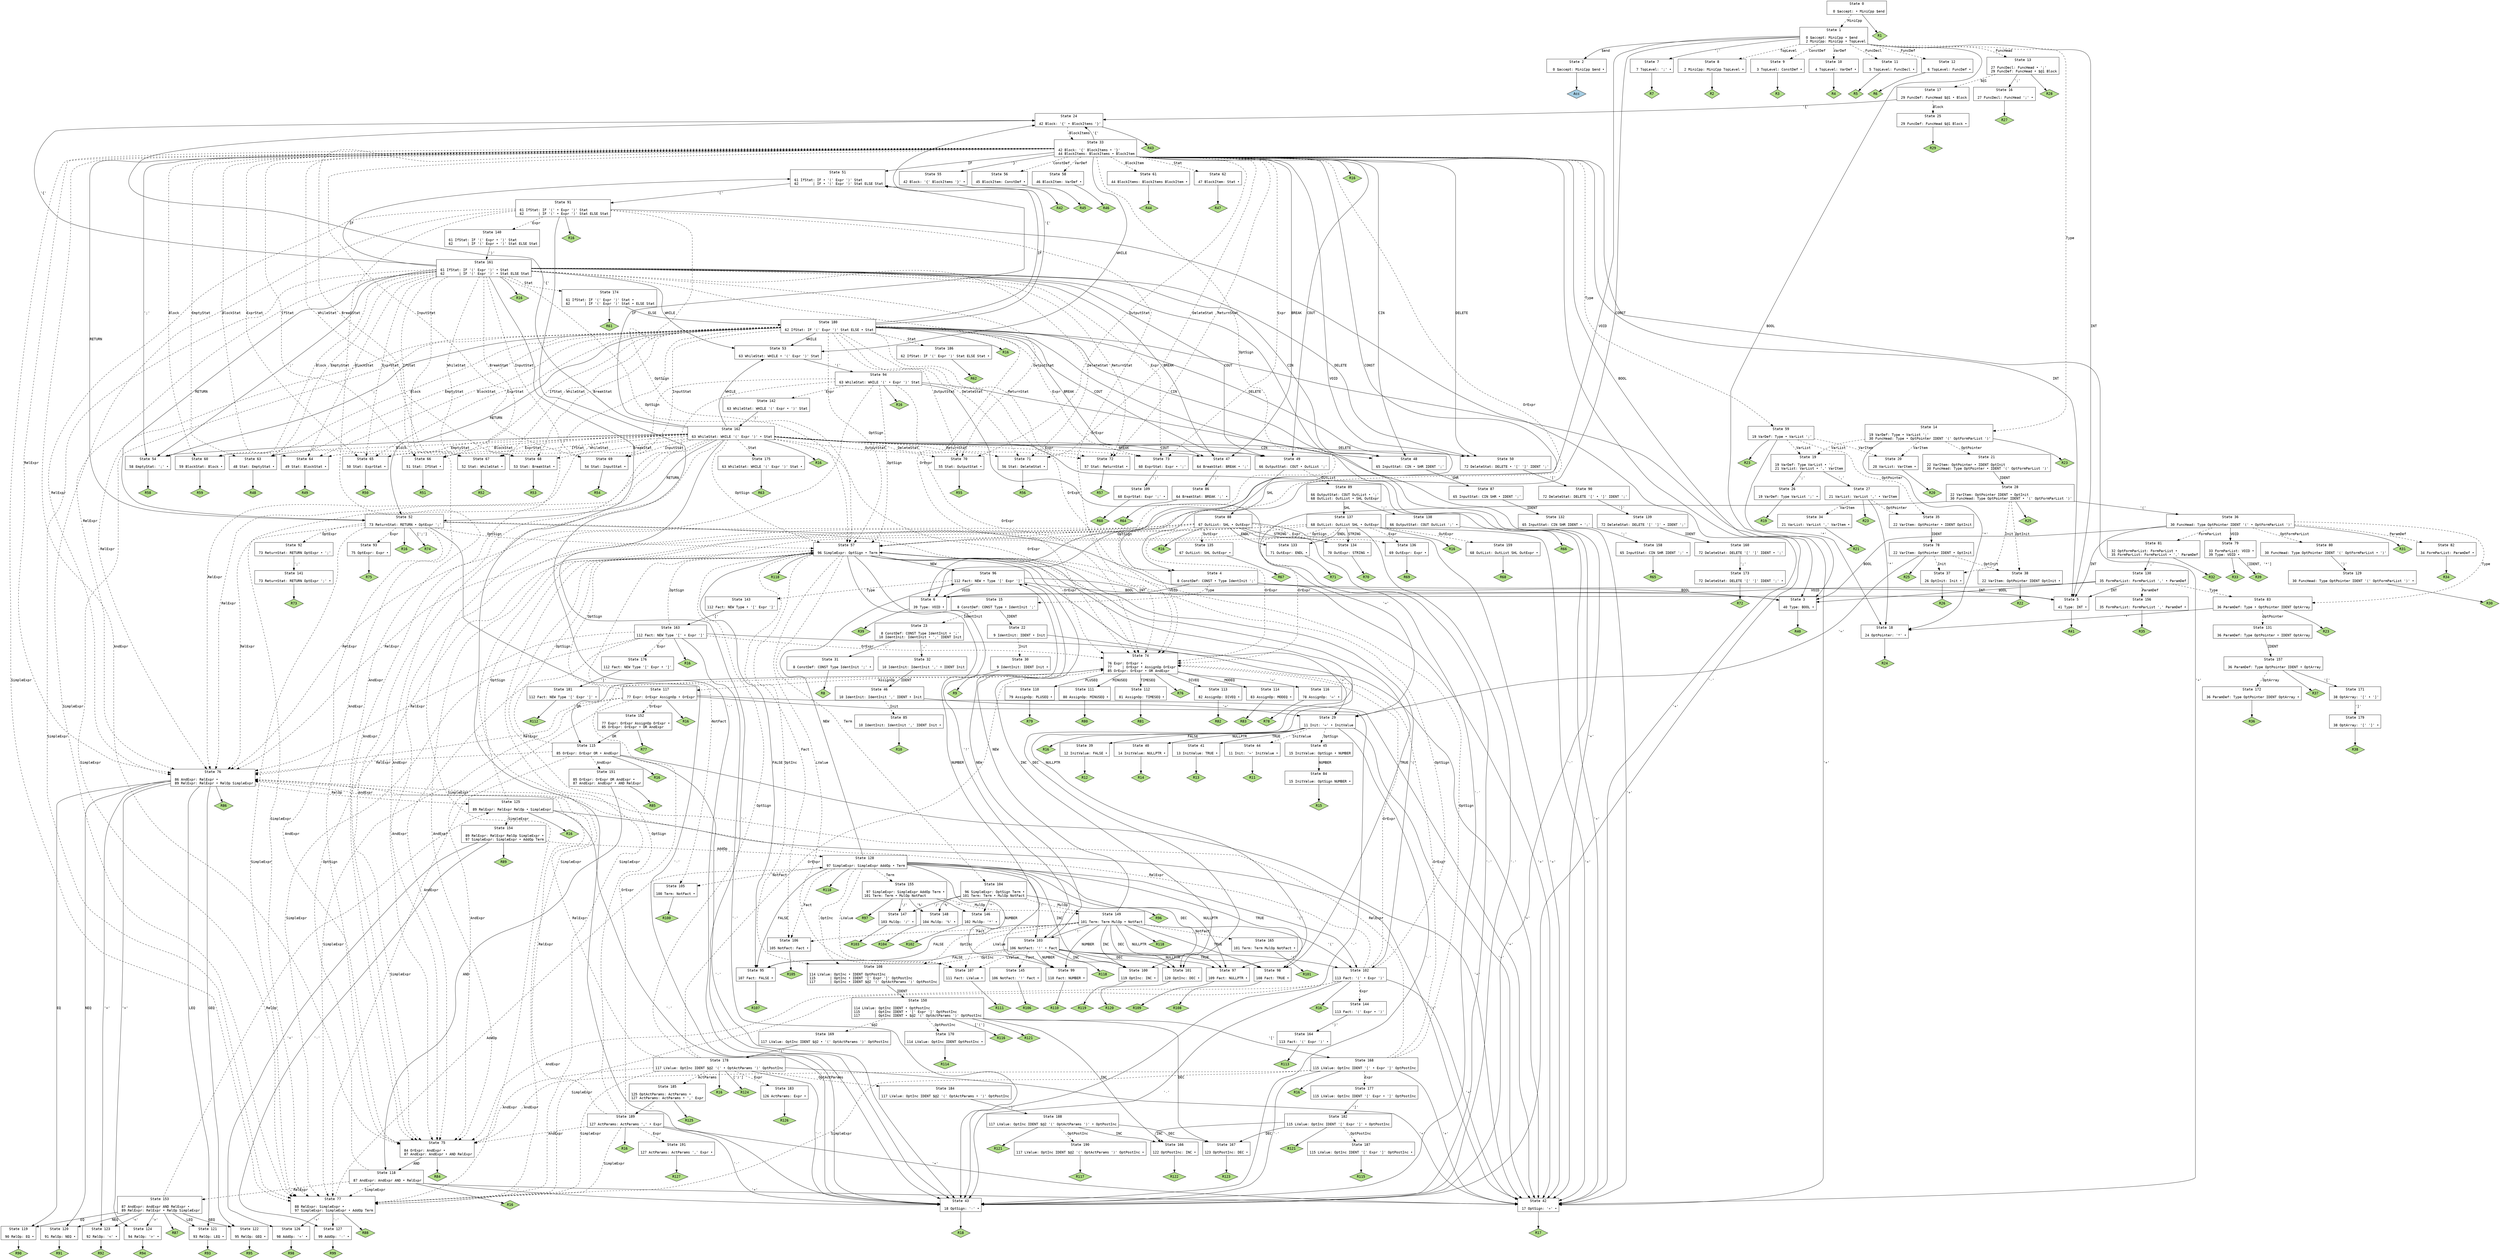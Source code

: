 // Generated by GNU Bison 3.8.2.
// Report bugs to <bug-bison@gnu.org>.
// Home page: <https://www.gnu.org/software/bison/>.

digraph "MiniCpp.y"
{
  node [fontname = courier, shape = box, colorscheme = paired6]
  edge [fontname = courier]

  0 [label="State 0\n\l  0 $accept: • MiniCpp $end\l"]
  0 -> 1 [style=dashed label="MiniCpp"]
  0 -> "0R1" [style=solid]
 "0R1" [label="R1", fillcolor=3, shape=diamond, style=filled]
  1 [label="State 1\n\l  0 $accept: MiniCpp • $end\l  2 MiniCpp: MiniCpp • TopLevel\l"]
  1 -> 2 [style=solid label="$end"]
  1 -> 3 [style=solid label="BOOL"]
  1 -> 4 [style=solid label="CONST"]
  1 -> 5 [style=solid label="INT"]
  1 -> 6 [style=solid label="VOID"]
  1 -> 7 [style=solid label="';'"]
  1 -> 8 [style=dashed label="TopLevel"]
  1 -> 9 [style=dashed label="ConstDef"]
  1 -> 10 [style=dashed label="VarDef"]
  1 -> 11 [style=dashed label="FuncDecl"]
  1 -> 12 [style=dashed label="FuncDef"]
  1 -> 13 [style=dashed label="FuncHead"]
  1 -> 14 [style=dashed label="Type"]
  2 [label="State 2\n\l  0 $accept: MiniCpp $end •\l"]
  2 -> "2R0" [style=solid]
 "2R0" [label="Acc", fillcolor=1, shape=diamond, style=filled]
  3 [label="State 3\n\l 40 Type: BOOL •\l"]
  3 -> "3R40" [style=solid]
 "3R40" [label="R40", fillcolor=3, shape=diamond, style=filled]
  4 [label="State 4\n\l  8 ConstDef: CONST • Type IdentInit ';'\l"]
  4 -> 3 [style=solid label="BOOL"]
  4 -> 5 [style=solid label="INT"]
  4 -> 6 [style=solid label="VOID"]
  4 -> 15 [style=dashed label="Type"]
  5 [label="State 5\n\l 41 Type: INT •\l"]
  5 -> "5R41" [style=solid]
 "5R41" [label="R41", fillcolor=3, shape=diamond, style=filled]
  6 [label="State 6\n\l 39 Type: VOID •\l"]
  6 -> "6R39" [style=solid]
 "6R39" [label="R39", fillcolor=3, shape=diamond, style=filled]
  7 [label="State 7\n\l  7 TopLevel: ';' •\l"]
  7 -> "7R7" [style=solid]
 "7R7" [label="R7", fillcolor=3, shape=diamond, style=filled]
  8 [label="State 8\n\l  2 MiniCpp: MiniCpp TopLevel •\l"]
  8 -> "8R2" [style=solid]
 "8R2" [label="R2", fillcolor=3, shape=diamond, style=filled]
  9 [label="State 9\n\l  3 TopLevel: ConstDef •\l"]
  9 -> "9R3" [style=solid]
 "9R3" [label="R3", fillcolor=3, shape=diamond, style=filled]
  10 [label="State 10\n\l  4 TopLevel: VarDef •\l"]
  10 -> "10R4" [style=solid]
 "10R4" [label="R4", fillcolor=3, shape=diamond, style=filled]
  11 [label="State 11\n\l  5 TopLevel: FuncDecl •\l"]
  11 -> "11R5" [style=solid]
 "11R5" [label="R5", fillcolor=3, shape=diamond, style=filled]
  12 [label="State 12\n\l  6 TopLevel: FuncDef •\l"]
  12 -> "12R6" [style=solid]
 "12R6" [label="R6", fillcolor=3, shape=diamond, style=filled]
  13 [label="State 13\n\l 27 FuncDecl: FuncHead • ';'\l 29 FuncDef: FuncHead • $@1 Block\l"]
  13 -> 16 [style=solid label="';'"]
  13 -> 17 [style=dashed label="$@1"]
  13 -> "13R28" [style=solid]
 "13R28" [label="R28", fillcolor=3, shape=diamond, style=filled]
  14 [label="State 14\n\l 19 VarDef: Type • VarList ';'\l 30 FuncHead: Type • OptPointer IDENT '(' OptFormParList ')'\l"]
  14 -> 18 [style=solid label="'*'"]
  14 -> 19 [style=dashed label="VarList"]
  14 -> 20 [style=dashed label="VarItem"]
  14 -> 21 [style=dashed label="OptPointer"]
  14 -> "14R23" [style=solid]
 "14R23" [label="R23", fillcolor=3, shape=diamond, style=filled]
  15 [label="State 15\n\l  8 ConstDef: CONST Type • IdentInit ';'\l"]
  15 -> 22 [style=solid label="IDENT"]
  15 -> 23 [style=dashed label="IdentInit"]
  16 [label="State 16\n\l 27 FuncDecl: FuncHead ';' •\l"]
  16 -> "16R27" [style=solid]
 "16R27" [label="R27", fillcolor=3, shape=diamond, style=filled]
  17 [label="State 17\n\l 29 FuncDef: FuncHead $@1 • Block\l"]
  17 -> 24 [style=solid label="'{'"]
  17 -> 25 [style=dashed label="Block"]
  18 [label="State 18\n\l 24 OptPointer: '*' •\l"]
  18 -> "18R24" [style=solid]
 "18R24" [label="R24", fillcolor=3, shape=diamond, style=filled]
  19 [label="State 19\n\l 19 VarDef: Type VarList • ';'\l 21 VarList: VarList • ',' VarItem\l"]
  19 -> 26 [style=solid label="';'"]
  19 -> 27 [style=solid label="','"]
  20 [label="State 20\n\l 20 VarList: VarItem •\l"]
  20 -> "20R20" [style=solid]
 "20R20" [label="R20", fillcolor=3, shape=diamond, style=filled]
  21 [label="State 21\n\l 22 VarItem: OptPointer • IDENT OptInit\l 30 FuncHead: Type OptPointer • IDENT '(' OptFormParList ')'\l"]
  21 -> 28 [style=solid label="IDENT"]
  22 [label="State 22\n\l  9 IdentInit: IDENT • Init\l"]
  22 -> 29 [style=solid label="'='"]
  22 -> 30 [style=dashed label="Init"]
  23 [label="State 23\n\l  8 ConstDef: CONST Type IdentInit • ';'\l 10 IdentInit: IdentInit • ',' IDENT Init\l"]
  23 -> 31 [style=solid label="';'"]
  23 -> 32 [style=solid label="','"]
  24 [label="State 24\n\l 42 Block: '{' • BlockItems '}'\l"]
  24 -> 33 [style=dashed label="BlockItems"]
  24 -> "24R43" [style=solid]
 "24R43" [label="R43", fillcolor=3, shape=diamond, style=filled]
  25 [label="State 25\n\l 29 FuncDef: FuncHead $@1 Block •\l"]
  25 -> "25R29" [style=solid]
 "25R29" [label="R29", fillcolor=3, shape=diamond, style=filled]
  26 [label="State 26\n\l 19 VarDef: Type VarList ';' •\l"]
  26 -> "26R19" [style=solid]
 "26R19" [label="R19", fillcolor=3, shape=diamond, style=filled]
  27 [label="State 27\n\l 21 VarList: VarList ',' • VarItem\l"]
  27 -> 18 [style=solid label="'*'"]
  27 -> 34 [style=dashed label="VarItem"]
  27 -> 35 [style=dashed label="OptPointer"]
  27 -> "27R23" [style=solid]
 "27R23" [label="R23", fillcolor=3, shape=diamond, style=filled]
  28 [label="State 28\n\l 22 VarItem: OptPointer IDENT • OptInit\l 30 FuncHead: Type OptPointer IDENT • '(' OptFormParList ')'\l"]
  28 -> 29 [style=solid label="'='"]
  28 -> 36 [style=solid label="'('"]
  28 -> 37 [style=dashed label="Init"]
  28 -> 38 [style=dashed label="OptInit"]
  28 -> "28R25" [style=solid]
 "28R25" [label="R25", fillcolor=3, shape=diamond, style=filled]
  29 [label="State 29\n\l 11 Init: '=' • InitValue\l"]
  29 -> 39 [style=solid label="FALSE"]
  29 -> 40 [style=solid label="NULLPTR"]
  29 -> 41 [style=solid label="TRUE"]
  29 -> 42 [style=solid label="'+'"]
  29 -> 43 [style=solid label="'-'"]
  29 -> 44 [style=dashed label="InitValue"]
  29 -> 45 [style=dashed label="OptSign"]
  29 -> "29R16" [style=solid]
 "29R16" [label="R16", fillcolor=3, shape=diamond, style=filled]
  30 [label="State 30\n\l  9 IdentInit: IDENT Init •\l"]
  30 -> "30R9" [style=solid]
 "30R9" [label="R9", fillcolor=3, shape=diamond, style=filled]
  31 [label="State 31\n\l  8 ConstDef: CONST Type IdentInit ';' •\l"]
  31 -> "31R8" [style=solid]
 "31R8" [label="R8", fillcolor=3, shape=diamond, style=filled]
  32 [label="State 32\n\l 10 IdentInit: IdentInit ',' • IDENT Init\l"]
  32 -> 46 [style=solid label="IDENT"]
  33 [label="State 33\n\l 42 Block: '{' BlockItems • '}'\l 44 BlockItems: BlockItems • BlockItem\l"]
  33 -> 3 [style=solid label="BOOL"]
  33 -> 47 [style=solid label="BREAK"]
  33 -> 48 [style=solid label="CIN"]
  33 -> 4 [style=solid label="CONST"]
  33 -> 49 [style=solid label="COUT"]
  33 -> 50 [style=solid label="DELETE"]
  33 -> 51 [style=solid label="IF"]
  33 -> 5 [style=solid label="INT"]
  33 -> 52 [style=solid label="RETURN"]
  33 -> 6 [style=solid label="VOID"]
  33 -> 53 [style=solid label="WHILE"]
  33 -> 54 [style=solid label="';'"]
  33 -> 42 [style=solid label="'+'"]
  33 -> 43 [style=solid label="'-'"]
  33 -> 24 [style=solid label="'{'"]
  33 -> 55 [style=solid label="'}'"]
  33 -> 56 [style=dashed label="ConstDef"]
  33 -> 57 [style=dashed label="OptSign"]
  33 -> 58 [style=dashed label="VarDef"]
  33 -> 59 [style=dashed label="Type"]
  33 -> 60 [style=dashed label="Block"]
  33 -> 61 [style=dashed label="BlockItem"]
  33 -> 62 [style=dashed label="Stat"]
  33 -> 63 [style=dashed label="EmptyStat"]
  33 -> 64 [style=dashed label="BlockStat"]
  33 -> 65 [style=dashed label="ExprStat"]
  33 -> 66 [style=dashed label="IfStat"]
  33 -> 67 [style=dashed label="WhileStat"]
  33 -> 68 [style=dashed label="BreakStat"]
  33 -> 69 [style=dashed label="InputStat"]
  33 -> 70 [style=dashed label="OutputStat"]
  33 -> 71 [style=dashed label="DeleteStat"]
  33 -> 72 [style=dashed label="ReturnStat"]
  33 -> 73 [style=dashed label="Expr"]
  33 -> 74 [style=dashed label="OrExpr"]
  33 -> 75 [style=dashed label="AndExpr"]
  33 -> 76 [style=dashed label="RelExpr"]
  33 -> 77 [style=dashed label="SimpleExpr"]
  33 -> "33R16" [style=solid]
 "33R16" [label="R16", fillcolor=3, shape=diamond, style=filled]
  34 [label="State 34\n\l 21 VarList: VarList ',' VarItem •\l"]
  34 -> "34R21" [style=solid]
 "34R21" [label="R21", fillcolor=3, shape=diamond, style=filled]
  35 [label="State 35\n\l 22 VarItem: OptPointer • IDENT OptInit\l"]
  35 -> 78 [style=solid label="IDENT"]
  36 [label="State 36\n\l 30 FuncHead: Type OptPointer IDENT '(' • OptFormParList ')'\l"]
  36 -> 3 [style=solid label="BOOL"]
  36 -> 5 [style=solid label="INT"]
  36 -> 79 [style=solid label="VOID"]
  36 -> 80 [style=dashed label="OptFormParList"]
  36 -> 81 [style=dashed label="FormParList"]
  36 -> 82 [style=dashed label="ParamDef"]
  36 -> 83 [style=dashed label="Type"]
  36 -> "36R31" [style=solid]
 "36R31" [label="R31", fillcolor=3, shape=diamond, style=filled]
  37 [label="State 37\n\l 26 OptInit: Init •\l"]
  37 -> "37R26" [style=solid]
 "37R26" [label="R26", fillcolor=3, shape=diamond, style=filled]
  38 [label="State 38\n\l 22 VarItem: OptPointer IDENT OptInit •\l"]
  38 -> "38R22" [style=solid]
 "38R22" [label="R22", fillcolor=3, shape=diamond, style=filled]
  39 [label="State 39\n\l 12 InitValue: FALSE •\l"]
  39 -> "39R12" [style=solid]
 "39R12" [label="R12", fillcolor=3, shape=diamond, style=filled]
  40 [label="State 40\n\l 14 InitValue: NULLPTR •\l"]
  40 -> "40R14" [style=solid]
 "40R14" [label="R14", fillcolor=3, shape=diamond, style=filled]
  41 [label="State 41\n\l 13 InitValue: TRUE •\l"]
  41 -> "41R13" [style=solid]
 "41R13" [label="R13", fillcolor=3, shape=diamond, style=filled]
  42 [label="State 42\n\l 17 OptSign: '+' •\l"]
  42 -> "42R17" [style=solid]
 "42R17" [label="R17", fillcolor=3, shape=diamond, style=filled]
  43 [label="State 43\n\l 18 OptSign: '-' •\l"]
  43 -> "43R18" [style=solid]
 "43R18" [label="R18", fillcolor=3, shape=diamond, style=filled]
  44 [label="State 44\n\l 11 Init: '=' InitValue •\l"]
  44 -> "44R11" [style=solid]
 "44R11" [label="R11", fillcolor=3, shape=diamond, style=filled]
  45 [label="State 45\n\l 15 InitValue: OptSign • NUMBER\l"]
  45 -> 84 [style=solid label="NUMBER"]
  46 [label="State 46\n\l 10 IdentInit: IdentInit ',' IDENT • Init\l"]
  46 -> 29 [style=solid label="'='"]
  46 -> 85 [style=dashed label="Init"]
  47 [label="State 47\n\l 64 BreakStat: BREAK • ';'\l"]
  47 -> 86 [style=solid label="';'"]
  48 [label="State 48\n\l 65 InputStat: CIN • SHR IDENT ';'\l"]
  48 -> 87 [style=solid label="SHR"]
  49 [label="State 49\n\l 66 OutputStat: COUT • OutList ';'\l"]
  49 -> 88 [style=solid label="SHL"]
  49 -> 89 [style=dashed label="OutList"]
  50 [label="State 50\n\l 72 DeleteStat: DELETE • '[' ']' IDENT ';'\l"]
  50 -> 90 [style=solid label="'['"]
  51 [label="State 51\n\l 61 IfStat: IF • '(' Expr ')' Stat\l 62       | IF • '(' Expr ')' Stat ELSE Stat\l"]
  51 -> 91 [style=solid label="'('"]
  52 [label="State 52\n\l 73 ReturnStat: RETURN • OptExpr ';'\l"]
  52 -> 42 [style=solid label="'+'"]
  52 -> 43 [style=solid label="'-'"]
  52 -> 57 [style=dashed label="OptSign"]
  52 -> 92 [style=dashed label="OptExpr"]
  52 -> 93 [style=dashed label="Expr"]
  52 -> 74 [style=dashed label="OrExpr"]
  52 -> 75 [style=dashed label="AndExpr"]
  52 -> 76 [style=dashed label="RelExpr"]
  52 -> 77 [style=dashed label="SimpleExpr"]
  52 -> "52R16" [style=solid]
 "52R16" [label="R16", fillcolor=3, shape=diamond, style=filled]
  52 -> "52R74" [label="[';']", style=solid]
 "52R74" [label="R74", fillcolor=3, shape=diamond, style=filled]
  53 [label="State 53\n\l 63 WhileStat: WHILE • '(' Expr ')' Stat\l"]
  53 -> 94 [style=solid label="'('"]
  54 [label="State 54\n\l 58 EmptyStat: ';' •\l"]
  54 -> "54R58" [style=solid]
 "54R58" [label="R58", fillcolor=3, shape=diamond, style=filled]
  55 [label="State 55\n\l 42 Block: '{' BlockItems '}' •\l"]
  55 -> "55R42" [style=solid]
 "55R42" [label="R42", fillcolor=3, shape=diamond, style=filled]
  56 [label="State 56\n\l 45 BlockItem: ConstDef •\l"]
  56 -> "56R45" [style=solid]
 "56R45" [label="R45", fillcolor=3, shape=diamond, style=filled]
  57 [label="State 57\n\l 96 SimpleExpr: OptSign • Term\l"]
  57 -> 95 [style=solid label="FALSE"]
  57 -> 96 [style=solid label="NEW"]
  57 -> 97 [style=solid label="NULLPTR"]
  57 -> 98 [style=solid label="TRUE"]
  57 -> 99 [style=solid label="NUMBER"]
  57 -> 100 [style=solid label="INC"]
  57 -> 101 [style=solid label="DEC"]
  57 -> 102 [style=solid label="'('"]
  57 -> 103 [style=solid label="'!'"]
  57 -> 104 [style=dashed label="Term"]
  57 -> 105 [style=dashed label="NotFact"]
  57 -> 106 [style=dashed label="Fact"]
  57 -> 107 [style=dashed label="LValue"]
  57 -> 108 [style=dashed label="OptInc"]
  57 -> "57R118" [style=solid]
 "57R118" [label="R118", fillcolor=3, shape=diamond, style=filled]
  58 [label="State 58\n\l 46 BlockItem: VarDef •\l"]
  58 -> "58R46" [style=solid]
 "58R46" [label="R46", fillcolor=3, shape=diamond, style=filled]
  59 [label="State 59\n\l 19 VarDef: Type • VarList ';'\l"]
  59 -> 18 [style=solid label="'*'"]
  59 -> 19 [style=dashed label="VarList"]
  59 -> 20 [style=dashed label="VarItem"]
  59 -> 35 [style=dashed label="OptPointer"]
  59 -> "59R23" [style=solid]
 "59R23" [label="R23", fillcolor=3, shape=diamond, style=filled]
  60 [label="State 60\n\l 59 BlockStat: Block •\l"]
  60 -> "60R59" [style=solid]
 "60R59" [label="R59", fillcolor=3, shape=diamond, style=filled]
  61 [label="State 61\n\l 44 BlockItems: BlockItems BlockItem •\l"]
  61 -> "61R44" [style=solid]
 "61R44" [label="R44", fillcolor=3, shape=diamond, style=filled]
  62 [label="State 62\n\l 47 BlockItem: Stat •\l"]
  62 -> "62R47" [style=solid]
 "62R47" [label="R47", fillcolor=3, shape=diamond, style=filled]
  63 [label="State 63\n\l 48 Stat: EmptyStat •\l"]
  63 -> "63R48" [style=solid]
 "63R48" [label="R48", fillcolor=3, shape=diamond, style=filled]
  64 [label="State 64\n\l 49 Stat: BlockStat •\l"]
  64 -> "64R49" [style=solid]
 "64R49" [label="R49", fillcolor=3, shape=diamond, style=filled]
  65 [label="State 65\n\l 50 Stat: ExprStat •\l"]
  65 -> "65R50" [style=solid]
 "65R50" [label="R50", fillcolor=3, shape=diamond, style=filled]
  66 [label="State 66\n\l 51 Stat: IfStat •\l"]
  66 -> "66R51" [style=solid]
 "66R51" [label="R51", fillcolor=3, shape=diamond, style=filled]
  67 [label="State 67\n\l 52 Stat: WhileStat •\l"]
  67 -> "67R52" [style=solid]
 "67R52" [label="R52", fillcolor=3, shape=diamond, style=filled]
  68 [label="State 68\n\l 53 Stat: BreakStat •\l"]
  68 -> "68R53" [style=solid]
 "68R53" [label="R53", fillcolor=3, shape=diamond, style=filled]
  69 [label="State 69\n\l 54 Stat: InputStat •\l"]
  69 -> "69R54" [style=solid]
 "69R54" [label="R54", fillcolor=3, shape=diamond, style=filled]
  70 [label="State 70\n\l 55 Stat: OutputStat •\l"]
  70 -> "70R55" [style=solid]
 "70R55" [label="R55", fillcolor=3, shape=diamond, style=filled]
  71 [label="State 71\n\l 56 Stat: DeleteStat •\l"]
  71 -> "71R56" [style=solid]
 "71R56" [label="R56", fillcolor=3, shape=diamond, style=filled]
  72 [label="State 72\n\l 57 Stat: ReturnStat •\l"]
  72 -> "72R57" [style=solid]
 "72R57" [label="R57", fillcolor=3, shape=diamond, style=filled]
  73 [label="State 73\n\l 60 ExprStat: Expr • ';'\l"]
  73 -> 109 [style=solid label="';'"]
  74 [label="State 74\n\l 76 Expr: OrExpr •\l 77     | OrExpr • AssignOp OrExpr\l 85 OrExpr: OrExpr • OR AndExpr\l"]
  74 -> 110 [style=solid label="PLUSEQ"]
  74 -> 111 [style=solid label="MINUSEQ"]
  74 -> 112 [style=solid label="TIMESEQ"]
  74 -> 113 [style=solid label="DIVEQ"]
  74 -> 114 [style=solid label="MODEQ"]
  74 -> 115 [style=solid label="OR"]
  74 -> 116 [style=solid label="'='"]
  74 -> 117 [style=dashed label="AssignOp"]
  74 -> "74R76" [style=solid]
 "74R76" [label="R76", fillcolor=3, shape=diamond, style=filled]
  75 [label="State 75\n\l 84 OrExpr: AndExpr •\l 87 AndExpr: AndExpr • AND RelExpr\l"]
  75 -> 118 [style=solid label="AND"]
  75 -> "75R84" [style=solid]
 "75R84" [label="R84", fillcolor=3, shape=diamond, style=filled]
  76 [label="State 76\n\l 86 AndExpr: RelExpr •\l 89 RelExpr: RelExpr • RelOp SimpleExpr\l"]
  76 -> 119 [style=solid label="EQ"]
  76 -> 120 [style=solid label="NEQ"]
  76 -> 121 [style=solid label="LEQ"]
  76 -> 122 [style=solid label="GEQ"]
  76 -> 123 [style=solid label="'<'"]
  76 -> 124 [style=solid label="'>'"]
  76 -> 125 [style=dashed label="RelOp"]
  76 -> "76R86" [style=solid]
 "76R86" [label="R86", fillcolor=3, shape=diamond, style=filled]
  77 [label="State 77\n\l 88 RelExpr: SimpleExpr •\l 97 SimpleExpr: SimpleExpr • AddOp Term\l"]
  77 -> 126 [style=solid label="'+'"]
  77 -> 127 [style=solid label="'-'"]
  77 -> 128 [style=dashed label="AddOp"]
  77 -> "77R88" [style=solid]
 "77R88" [label="R88", fillcolor=3, shape=diamond, style=filled]
  78 [label="State 78\n\l 22 VarItem: OptPointer IDENT • OptInit\l"]
  78 -> 29 [style=solid label="'='"]
  78 -> 37 [style=dashed label="Init"]
  78 -> 38 [style=dashed label="OptInit"]
  78 -> "78R25" [style=solid]
 "78R25" [label="R25", fillcolor=3, shape=diamond, style=filled]
  79 [label="State 79\n\l 33 FormParList: VOID •\l 39 Type: VOID •\l"]
  79 -> "79R33" [style=solid]
 "79R33" [label="R33", fillcolor=3, shape=diamond, style=filled]
  79 -> "79R39" [label="[IDENT, '*']", style=solid]
 "79R39" [label="R39", fillcolor=3, shape=diamond, style=filled]
  80 [label="State 80\n\l 30 FuncHead: Type OptPointer IDENT '(' OptFormParList • ')'\l"]
  80 -> 129 [style=solid label="')'"]
  81 [label="State 81\n\l 32 OptFormParList: FormParList •\l 35 FormParList: FormParList • ',' ParamDef\l"]
  81 -> 130 [style=solid label="','"]
  81 -> "81R32" [style=solid]
 "81R32" [label="R32", fillcolor=3, shape=diamond, style=filled]
  82 [label="State 82\n\l 34 FormParList: ParamDef •\l"]
  82 -> "82R34" [style=solid]
 "82R34" [label="R34", fillcolor=3, shape=diamond, style=filled]
  83 [label="State 83\n\l 36 ParamDef: Type • OptPointer IDENT OptArray\l"]
  83 -> 18 [style=solid label="'*'"]
  83 -> 131 [style=dashed label="OptPointer"]
  83 -> "83R23" [style=solid]
 "83R23" [label="R23", fillcolor=3, shape=diamond, style=filled]
  84 [label="State 84\n\l 15 InitValue: OptSign NUMBER •\l"]
  84 -> "84R15" [style=solid]
 "84R15" [label="R15", fillcolor=3, shape=diamond, style=filled]
  85 [label="State 85\n\l 10 IdentInit: IdentInit ',' IDENT Init •\l"]
  85 -> "85R10" [style=solid]
 "85R10" [label="R10", fillcolor=3, shape=diamond, style=filled]
  86 [label="State 86\n\l 64 BreakStat: BREAK ';' •\l"]
  86 -> "86R64" [style=solid]
 "86R64" [label="R64", fillcolor=3, shape=diamond, style=filled]
  87 [label="State 87\n\l 65 InputStat: CIN SHR • IDENT ';'\l"]
  87 -> 132 [style=solid label="IDENT"]
  88 [label="State 88\n\l 67 OutList: SHL • OutExpr\l"]
  88 -> 133 [style=solid label="ENDL"]
  88 -> 134 [style=solid label="STRING"]
  88 -> 42 [style=solid label="'+'"]
  88 -> 43 [style=solid label="'-'"]
  88 -> 57 [style=dashed label="OptSign"]
  88 -> 135 [style=dashed label="OutExpr"]
  88 -> 136 [style=dashed label="Expr"]
  88 -> 74 [style=dashed label="OrExpr"]
  88 -> 75 [style=dashed label="AndExpr"]
  88 -> 76 [style=dashed label="RelExpr"]
  88 -> 77 [style=dashed label="SimpleExpr"]
  88 -> "88R16" [style=solid]
 "88R16" [label="R16", fillcolor=3, shape=diamond, style=filled]
  89 [label="State 89\n\l 66 OutputStat: COUT OutList • ';'\l 68 OutList: OutList • SHL OutExpr\l"]
  89 -> 137 [style=solid label="SHL"]
  89 -> 138 [style=solid label="';'"]
  90 [label="State 90\n\l 72 DeleteStat: DELETE '[' • ']' IDENT ';'\l"]
  90 -> 139 [style=solid label="']'"]
  91 [label="State 91\n\l 61 IfStat: IF '(' • Expr ')' Stat\l 62       | IF '(' • Expr ')' Stat ELSE Stat\l"]
  91 -> 42 [style=solid label="'+'"]
  91 -> 43 [style=solid label="'-'"]
  91 -> 57 [style=dashed label="OptSign"]
  91 -> 140 [style=dashed label="Expr"]
  91 -> 74 [style=dashed label="OrExpr"]
  91 -> 75 [style=dashed label="AndExpr"]
  91 -> 76 [style=dashed label="RelExpr"]
  91 -> 77 [style=dashed label="SimpleExpr"]
  91 -> "91R16" [style=solid]
 "91R16" [label="R16", fillcolor=3, shape=diamond, style=filled]
  92 [label="State 92\n\l 73 ReturnStat: RETURN OptExpr • ';'\l"]
  92 -> 141 [style=solid label="';'"]
  93 [label="State 93\n\l 75 OptExpr: Expr •\l"]
  93 -> "93R75" [style=solid]
 "93R75" [label="R75", fillcolor=3, shape=diamond, style=filled]
  94 [label="State 94\n\l 63 WhileStat: WHILE '(' • Expr ')' Stat\l"]
  94 -> 42 [style=solid label="'+'"]
  94 -> 43 [style=solid label="'-'"]
  94 -> 57 [style=dashed label="OptSign"]
  94 -> 142 [style=dashed label="Expr"]
  94 -> 74 [style=dashed label="OrExpr"]
  94 -> 75 [style=dashed label="AndExpr"]
  94 -> 76 [style=dashed label="RelExpr"]
  94 -> 77 [style=dashed label="SimpleExpr"]
  94 -> "94R16" [style=solid]
 "94R16" [label="R16", fillcolor=3, shape=diamond, style=filled]
  95 [label="State 95\n\l107 Fact: FALSE •\l"]
  95 -> "95R107" [style=solid]
 "95R107" [label="R107", fillcolor=3, shape=diamond, style=filled]
  96 [label="State 96\n\l112 Fact: NEW • Type '[' Expr ']'\l"]
  96 -> 3 [style=solid label="BOOL"]
  96 -> 5 [style=solid label="INT"]
  96 -> 6 [style=solid label="VOID"]
  96 -> 143 [style=dashed label="Type"]
  97 [label="State 97\n\l109 Fact: NULLPTR •\l"]
  97 -> "97R109" [style=solid]
 "97R109" [label="R109", fillcolor=3, shape=diamond, style=filled]
  98 [label="State 98\n\l108 Fact: TRUE •\l"]
  98 -> "98R108" [style=solid]
 "98R108" [label="R108", fillcolor=3, shape=diamond, style=filled]
  99 [label="State 99\n\l110 Fact: NUMBER •\l"]
  99 -> "99R110" [style=solid]
 "99R110" [label="R110", fillcolor=3, shape=diamond, style=filled]
  100 [label="State 100\n\l119 OptInc: INC •\l"]
  100 -> "100R119" [style=solid]
 "100R119" [label="R119", fillcolor=3, shape=diamond, style=filled]
  101 [label="State 101\n\l120 OptInc: DEC •\l"]
  101 -> "101R120" [style=solid]
 "101R120" [label="R120", fillcolor=3, shape=diamond, style=filled]
  102 [label="State 102\n\l113 Fact: '(' • Expr ')'\l"]
  102 -> 42 [style=solid label="'+'"]
  102 -> 43 [style=solid label="'-'"]
  102 -> 57 [style=dashed label="OptSign"]
  102 -> 144 [style=dashed label="Expr"]
  102 -> 74 [style=dashed label="OrExpr"]
  102 -> 75 [style=dashed label="AndExpr"]
  102 -> 76 [style=dashed label="RelExpr"]
  102 -> 77 [style=dashed label="SimpleExpr"]
  102 -> "102R16" [style=solid]
 "102R16" [label="R16", fillcolor=3, shape=diamond, style=filled]
  103 [label="State 103\n\l106 NotFact: '!' • Fact\l"]
  103 -> 95 [style=solid label="FALSE"]
  103 -> 96 [style=solid label="NEW"]
  103 -> 97 [style=solid label="NULLPTR"]
  103 -> 98 [style=solid label="TRUE"]
  103 -> 99 [style=solid label="NUMBER"]
  103 -> 100 [style=solid label="INC"]
  103 -> 101 [style=solid label="DEC"]
  103 -> 102 [style=solid label="'('"]
  103 -> 145 [style=dashed label="Fact"]
  103 -> 107 [style=dashed label="LValue"]
  103 -> 108 [style=dashed label="OptInc"]
  103 -> "103R118" [style=solid]
 "103R118" [label="R118", fillcolor=3, shape=diamond, style=filled]
  104 [label="State 104\n\l 96 SimpleExpr: OptSign Term •\l101 Term: Term • MulOp NotFact\l"]
  104 -> 146 [style=solid label="'*'"]
  104 -> 147 [style=solid label="'/'"]
  104 -> 148 [style=solid label="'%'"]
  104 -> 149 [style=dashed label="MulOp"]
  104 -> "104R96" [style=solid]
 "104R96" [label="R96", fillcolor=3, shape=diamond, style=filled]
  105 [label="State 105\n\l100 Term: NotFact •\l"]
  105 -> "105R100" [style=solid]
 "105R100" [label="R100", fillcolor=3, shape=diamond, style=filled]
  106 [label="State 106\n\l105 NotFact: Fact •\l"]
  106 -> "106R105" [style=solid]
 "106R105" [label="R105", fillcolor=3, shape=diamond, style=filled]
  107 [label="State 107\n\l111 Fact: LValue •\l"]
  107 -> "107R111" [style=solid]
 "107R111" [label="R111", fillcolor=3, shape=diamond, style=filled]
  108 [label="State 108\n\l114 LValue: OptInc • IDENT OptPostInc\l115       | OptInc • IDENT '[' Expr ']' OptPostInc\l117       | OptInc • IDENT $@2 '(' OptActParams ')' OptPostInc\l"]
  108 -> 150 [style=solid label="IDENT"]
  109 [label="State 109\n\l 60 ExprStat: Expr ';' •\l"]
  109 -> "109R60" [style=solid]
 "109R60" [label="R60", fillcolor=3, shape=diamond, style=filled]
  110 [label="State 110\n\l 79 AssignOp: PLUSEQ •\l"]
  110 -> "110R79" [style=solid]
 "110R79" [label="R79", fillcolor=3, shape=diamond, style=filled]
  111 [label="State 111\n\l 80 AssignOp: MINUSEQ •\l"]
  111 -> "111R80" [style=solid]
 "111R80" [label="R80", fillcolor=3, shape=diamond, style=filled]
  112 [label="State 112\n\l 81 AssignOp: TIMESEQ •\l"]
  112 -> "112R81" [style=solid]
 "112R81" [label="R81", fillcolor=3, shape=diamond, style=filled]
  113 [label="State 113\n\l 82 AssignOp: DIVEQ •\l"]
  113 -> "113R82" [style=solid]
 "113R82" [label="R82", fillcolor=3, shape=diamond, style=filled]
  114 [label="State 114\n\l 83 AssignOp: MODEQ •\l"]
  114 -> "114R83" [style=solid]
 "114R83" [label="R83", fillcolor=3, shape=diamond, style=filled]
  115 [label="State 115\n\l 85 OrExpr: OrExpr OR • AndExpr\l"]
  115 -> 42 [style=solid label="'+'"]
  115 -> 43 [style=solid label="'-'"]
  115 -> 57 [style=dashed label="OptSign"]
  115 -> 151 [style=dashed label="AndExpr"]
  115 -> 76 [style=dashed label="RelExpr"]
  115 -> 77 [style=dashed label="SimpleExpr"]
  115 -> "115R16" [style=solid]
 "115R16" [label="R16", fillcolor=3, shape=diamond, style=filled]
  116 [label="State 116\n\l 78 AssignOp: '=' •\l"]
  116 -> "116R78" [style=solid]
 "116R78" [label="R78", fillcolor=3, shape=diamond, style=filled]
  117 [label="State 117\n\l 77 Expr: OrExpr AssignOp • OrExpr\l"]
  117 -> 42 [style=solid label="'+'"]
  117 -> 43 [style=solid label="'-'"]
  117 -> 57 [style=dashed label="OptSign"]
  117 -> 152 [style=dashed label="OrExpr"]
  117 -> 75 [style=dashed label="AndExpr"]
  117 -> 76 [style=dashed label="RelExpr"]
  117 -> 77 [style=dashed label="SimpleExpr"]
  117 -> "117R16" [style=solid]
 "117R16" [label="R16", fillcolor=3, shape=diamond, style=filled]
  118 [label="State 118\n\l 87 AndExpr: AndExpr AND • RelExpr\l"]
  118 -> 42 [style=solid label="'+'"]
  118 -> 43 [style=solid label="'-'"]
  118 -> 57 [style=dashed label="OptSign"]
  118 -> 153 [style=dashed label="RelExpr"]
  118 -> 77 [style=dashed label="SimpleExpr"]
  118 -> "118R16" [style=solid]
 "118R16" [label="R16", fillcolor=3, shape=diamond, style=filled]
  119 [label="State 119\n\l 90 RelOp: EQ •\l"]
  119 -> "119R90" [style=solid]
 "119R90" [label="R90", fillcolor=3, shape=diamond, style=filled]
  120 [label="State 120\n\l 91 RelOp: NEQ •\l"]
  120 -> "120R91" [style=solid]
 "120R91" [label="R91", fillcolor=3, shape=diamond, style=filled]
  121 [label="State 121\n\l 93 RelOp: LEQ •\l"]
  121 -> "121R93" [style=solid]
 "121R93" [label="R93", fillcolor=3, shape=diamond, style=filled]
  122 [label="State 122\n\l 95 RelOp: GEQ •\l"]
  122 -> "122R95" [style=solid]
 "122R95" [label="R95", fillcolor=3, shape=diamond, style=filled]
  123 [label="State 123\n\l 92 RelOp: '<' •\l"]
  123 -> "123R92" [style=solid]
 "123R92" [label="R92", fillcolor=3, shape=diamond, style=filled]
  124 [label="State 124\n\l 94 RelOp: '>' •\l"]
  124 -> "124R94" [style=solid]
 "124R94" [label="R94", fillcolor=3, shape=diamond, style=filled]
  125 [label="State 125\n\l 89 RelExpr: RelExpr RelOp • SimpleExpr\l"]
  125 -> 42 [style=solid label="'+'"]
  125 -> 43 [style=solid label="'-'"]
  125 -> 57 [style=dashed label="OptSign"]
  125 -> 154 [style=dashed label="SimpleExpr"]
  125 -> "125R16" [style=solid]
 "125R16" [label="R16", fillcolor=3, shape=diamond, style=filled]
  126 [label="State 126\n\l 98 AddOp: '+' •\l"]
  126 -> "126R98" [style=solid]
 "126R98" [label="R98", fillcolor=3, shape=diamond, style=filled]
  127 [label="State 127\n\l 99 AddOp: '-' •\l"]
  127 -> "127R99" [style=solid]
 "127R99" [label="R99", fillcolor=3, shape=diamond, style=filled]
  128 [label="State 128\n\l 97 SimpleExpr: SimpleExpr AddOp • Term\l"]
  128 -> 95 [style=solid label="FALSE"]
  128 -> 96 [style=solid label="NEW"]
  128 -> 97 [style=solid label="NULLPTR"]
  128 -> 98 [style=solid label="TRUE"]
  128 -> 99 [style=solid label="NUMBER"]
  128 -> 100 [style=solid label="INC"]
  128 -> 101 [style=solid label="DEC"]
  128 -> 102 [style=solid label="'('"]
  128 -> 103 [style=solid label="'!'"]
  128 -> 155 [style=dashed label="Term"]
  128 -> 105 [style=dashed label="NotFact"]
  128 -> 106 [style=dashed label="Fact"]
  128 -> 107 [style=dashed label="LValue"]
  128 -> 108 [style=dashed label="OptInc"]
  128 -> "128R118" [style=solid]
 "128R118" [label="R118", fillcolor=3, shape=diamond, style=filled]
  129 [label="State 129\n\l 30 FuncHead: Type OptPointer IDENT '(' OptFormParList ')' •\l"]
  129 -> "129R30" [style=solid]
 "129R30" [label="R30", fillcolor=3, shape=diamond, style=filled]
  130 [label="State 130\n\l 35 FormParList: FormParList ',' • ParamDef\l"]
  130 -> 3 [style=solid label="BOOL"]
  130 -> 5 [style=solid label="INT"]
  130 -> 6 [style=solid label="VOID"]
  130 -> 156 [style=dashed label="ParamDef"]
  130 -> 83 [style=dashed label="Type"]
  131 [label="State 131\n\l 36 ParamDef: Type OptPointer • IDENT OptArray\l"]
  131 -> 157 [style=solid label="IDENT"]
  132 [label="State 132\n\l 65 InputStat: CIN SHR IDENT • ';'\l"]
  132 -> 158 [style=solid label="';'"]
  133 [label="State 133\n\l 71 OutExpr: ENDL •\l"]
  133 -> "133R71" [style=solid]
 "133R71" [label="R71", fillcolor=3, shape=diamond, style=filled]
  134 [label="State 134\n\l 70 OutExpr: STRING •\l"]
  134 -> "134R70" [style=solid]
 "134R70" [label="R70", fillcolor=3, shape=diamond, style=filled]
  135 [label="State 135\n\l 67 OutList: SHL OutExpr •\l"]
  135 -> "135R67" [style=solid]
 "135R67" [label="R67", fillcolor=3, shape=diamond, style=filled]
  136 [label="State 136\n\l 69 OutExpr: Expr •\l"]
  136 -> "136R69" [style=solid]
 "136R69" [label="R69", fillcolor=3, shape=diamond, style=filled]
  137 [label="State 137\n\l 68 OutList: OutList SHL • OutExpr\l"]
  137 -> 133 [style=solid label="ENDL"]
  137 -> 134 [style=solid label="STRING"]
  137 -> 42 [style=solid label="'+'"]
  137 -> 43 [style=solid label="'-'"]
  137 -> 57 [style=dashed label="OptSign"]
  137 -> 159 [style=dashed label="OutExpr"]
  137 -> 136 [style=dashed label="Expr"]
  137 -> 74 [style=dashed label="OrExpr"]
  137 -> 75 [style=dashed label="AndExpr"]
  137 -> 76 [style=dashed label="RelExpr"]
  137 -> 77 [style=dashed label="SimpleExpr"]
  137 -> "137R16" [style=solid]
 "137R16" [label="R16", fillcolor=3, shape=diamond, style=filled]
  138 [label="State 138\n\l 66 OutputStat: COUT OutList ';' •\l"]
  138 -> "138R66" [style=solid]
 "138R66" [label="R66", fillcolor=3, shape=diamond, style=filled]
  139 [label="State 139\n\l 72 DeleteStat: DELETE '[' ']' • IDENT ';'\l"]
  139 -> 160 [style=solid label="IDENT"]
  140 [label="State 140\n\l 61 IfStat: IF '(' Expr • ')' Stat\l 62       | IF '(' Expr • ')' Stat ELSE Stat\l"]
  140 -> 161 [style=solid label="')'"]
  141 [label="State 141\n\l 73 ReturnStat: RETURN OptExpr ';' •\l"]
  141 -> "141R73" [style=solid]
 "141R73" [label="R73", fillcolor=3, shape=diamond, style=filled]
  142 [label="State 142\n\l 63 WhileStat: WHILE '(' Expr • ')' Stat\l"]
  142 -> 162 [style=solid label="')'"]
  143 [label="State 143\n\l112 Fact: NEW Type • '[' Expr ']'\l"]
  143 -> 163 [style=solid label="'['"]
  144 [label="State 144\n\l113 Fact: '(' Expr • ')'\l"]
  144 -> 164 [style=solid label="')'"]
  145 [label="State 145\n\l106 NotFact: '!' Fact •\l"]
  145 -> "145R106" [style=solid]
 "145R106" [label="R106", fillcolor=3, shape=diamond, style=filled]
  146 [label="State 146\n\l102 MulOp: '*' •\l"]
  146 -> "146R102" [style=solid]
 "146R102" [label="R102", fillcolor=3, shape=diamond, style=filled]
  147 [label="State 147\n\l103 MulOp: '/' •\l"]
  147 -> "147R103" [style=solid]
 "147R103" [label="R103", fillcolor=3, shape=diamond, style=filled]
  148 [label="State 148\n\l104 MulOp: '%' •\l"]
  148 -> "148R104" [style=solid]
 "148R104" [label="R104", fillcolor=3, shape=diamond, style=filled]
  149 [label="State 149\n\l101 Term: Term MulOp • NotFact\l"]
  149 -> 95 [style=solid label="FALSE"]
  149 -> 96 [style=solid label="NEW"]
  149 -> 97 [style=solid label="NULLPTR"]
  149 -> 98 [style=solid label="TRUE"]
  149 -> 99 [style=solid label="NUMBER"]
  149 -> 100 [style=solid label="INC"]
  149 -> 101 [style=solid label="DEC"]
  149 -> 102 [style=solid label="'('"]
  149 -> 103 [style=solid label="'!'"]
  149 -> 165 [style=dashed label="NotFact"]
  149 -> 106 [style=dashed label="Fact"]
  149 -> 107 [style=dashed label="LValue"]
  149 -> 108 [style=dashed label="OptInc"]
  149 -> "149R118" [style=solid]
 "149R118" [label="R118", fillcolor=3, shape=diamond, style=filled]
  150 [label="State 150\n\l114 LValue: OptInc IDENT • OptPostInc\l115       | OptInc IDENT • '[' Expr ']' OptPostInc\l117       | OptInc IDENT • $@2 '(' OptActParams ')' OptPostInc\l"]
  150 -> 166 [style=solid label="INC"]
  150 -> 167 [style=solid label="DEC"]
  150 -> 168 [style=solid label="'['"]
  150 -> 169 [style=dashed label="$@2"]
  150 -> 170 [style=dashed label="OptPostInc"]
  150 -> "150R116" [label="['(']", style=solid]
 "150R116" [label="R116", fillcolor=3, shape=diamond, style=filled]
  150 -> "150R121" [style=solid]
 "150R121" [label="R121", fillcolor=3, shape=diamond, style=filled]
  151 [label="State 151\n\l 85 OrExpr: OrExpr OR AndExpr •\l 87 AndExpr: AndExpr • AND RelExpr\l"]
  151 -> 118 [style=solid label="AND"]
  151 -> "151R85" [style=solid]
 "151R85" [label="R85", fillcolor=3, shape=diamond, style=filled]
  152 [label="State 152\n\l 77 Expr: OrExpr AssignOp OrExpr •\l 85 OrExpr: OrExpr • OR AndExpr\l"]
  152 -> 115 [style=solid label="OR"]
  152 -> "152R77" [style=solid]
 "152R77" [label="R77", fillcolor=3, shape=diamond, style=filled]
  153 [label="State 153\n\l 87 AndExpr: AndExpr AND RelExpr •\l 89 RelExpr: RelExpr • RelOp SimpleExpr\l"]
  153 -> 119 [style=solid label="EQ"]
  153 -> 120 [style=solid label="NEQ"]
  153 -> 121 [style=solid label="LEQ"]
  153 -> 122 [style=solid label="GEQ"]
  153 -> 123 [style=solid label="'<'"]
  153 -> 124 [style=solid label="'>'"]
  153 -> 125 [style=dashed label="RelOp"]
  153 -> "153R87" [style=solid]
 "153R87" [label="R87", fillcolor=3, shape=diamond, style=filled]
  154 [label="State 154\n\l 89 RelExpr: RelExpr RelOp SimpleExpr •\l 97 SimpleExpr: SimpleExpr • AddOp Term\l"]
  154 -> 126 [style=solid label="'+'"]
  154 -> 127 [style=solid label="'-'"]
  154 -> 128 [style=dashed label="AddOp"]
  154 -> "154R89" [style=solid]
 "154R89" [label="R89", fillcolor=3, shape=diamond, style=filled]
  155 [label="State 155\n\l 97 SimpleExpr: SimpleExpr AddOp Term •\l101 Term: Term • MulOp NotFact\l"]
  155 -> 146 [style=solid label="'*'"]
  155 -> 147 [style=solid label="'/'"]
  155 -> 148 [style=solid label="'%'"]
  155 -> 149 [style=dashed label="MulOp"]
  155 -> "155R97" [style=solid]
 "155R97" [label="R97", fillcolor=3, shape=diamond, style=filled]
  156 [label="State 156\n\l 35 FormParList: FormParList ',' ParamDef •\l"]
  156 -> "156R35" [style=solid]
 "156R35" [label="R35", fillcolor=3, shape=diamond, style=filled]
  157 [label="State 157\n\l 36 ParamDef: Type OptPointer IDENT • OptArray\l"]
  157 -> 171 [style=solid label="'['"]
  157 -> 172 [style=dashed label="OptArray"]
  157 -> "157R37" [style=solid]
 "157R37" [label="R37", fillcolor=3, shape=diamond, style=filled]
  158 [label="State 158\n\l 65 InputStat: CIN SHR IDENT ';' •\l"]
  158 -> "158R65" [style=solid]
 "158R65" [label="R65", fillcolor=3, shape=diamond, style=filled]
  159 [label="State 159\n\l 68 OutList: OutList SHL OutExpr •\l"]
  159 -> "159R68" [style=solid]
 "159R68" [label="R68", fillcolor=3, shape=diamond, style=filled]
  160 [label="State 160\n\l 72 DeleteStat: DELETE '[' ']' IDENT • ';'\l"]
  160 -> 173 [style=solid label="';'"]
  161 [label="State 161\n\l 61 IfStat: IF '(' Expr ')' • Stat\l 62       | IF '(' Expr ')' • Stat ELSE Stat\l"]
  161 -> 47 [style=solid label="BREAK"]
  161 -> 48 [style=solid label="CIN"]
  161 -> 49 [style=solid label="COUT"]
  161 -> 50 [style=solid label="DELETE"]
  161 -> 51 [style=solid label="IF"]
  161 -> 52 [style=solid label="RETURN"]
  161 -> 53 [style=solid label="WHILE"]
  161 -> 54 [style=solid label="';'"]
  161 -> 42 [style=solid label="'+'"]
  161 -> 43 [style=solid label="'-'"]
  161 -> 24 [style=solid label="'{'"]
  161 -> 57 [style=dashed label="OptSign"]
  161 -> 60 [style=dashed label="Block"]
  161 -> 174 [style=dashed label="Stat"]
  161 -> 63 [style=dashed label="EmptyStat"]
  161 -> 64 [style=dashed label="BlockStat"]
  161 -> 65 [style=dashed label="ExprStat"]
  161 -> 66 [style=dashed label="IfStat"]
  161 -> 67 [style=dashed label="WhileStat"]
  161 -> 68 [style=dashed label="BreakStat"]
  161 -> 69 [style=dashed label="InputStat"]
  161 -> 70 [style=dashed label="OutputStat"]
  161 -> 71 [style=dashed label="DeleteStat"]
  161 -> 72 [style=dashed label="ReturnStat"]
  161 -> 73 [style=dashed label="Expr"]
  161 -> 74 [style=dashed label="OrExpr"]
  161 -> 75 [style=dashed label="AndExpr"]
  161 -> 76 [style=dashed label="RelExpr"]
  161 -> 77 [style=dashed label="SimpleExpr"]
  161 -> "161R16" [style=solid]
 "161R16" [label="R16", fillcolor=3, shape=diamond, style=filled]
  162 [label="State 162\n\l 63 WhileStat: WHILE '(' Expr ')' • Stat\l"]
  162 -> 47 [style=solid label="BREAK"]
  162 -> 48 [style=solid label="CIN"]
  162 -> 49 [style=solid label="COUT"]
  162 -> 50 [style=solid label="DELETE"]
  162 -> 51 [style=solid label="IF"]
  162 -> 52 [style=solid label="RETURN"]
  162 -> 53 [style=solid label="WHILE"]
  162 -> 54 [style=solid label="';'"]
  162 -> 42 [style=solid label="'+'"]
  162 -> 43 [style=solid label="'-'"]
  162 -> 24 [style=solid label="'{'"]
  162 -> 57 [style=dashed label="OptSign"]
  162 -> 60 [style=dashed label="Block"]
  162 -> 175 [style=dashed label="Stat"]
  162 -> 63 [style=dashed label="EmptyStat"]
  162 -> 64 [style=dashed label="BlockStat"]
  162 -> 65 [style=dashed label="ExprStat"]
  162 -> 66 [style=dashed label="IfStat"]
  162 -> 67 [style=dashed label="WhileStat"]
  162 -> 68 [style=dashed label="BreakStat"]
  162 -> 69 [style=dashed label="InputStat"]
  162 -> 70 [style=dashed label="OutputStat"]
  162 -> 71 [style=dashed label="DeleteStat"]
  162 -> 72 [style=dashed label="ReturnStat"]
  162 -> 73 [style=dashed label="Expr"]
  162 -> 74 [style=dashed label="OrExpr"]
  162 -> 75 [style=dashed label="AndExpr"]
  162 -> 76 [style=dashed label="RelExpr"]
  162 -> 77 [style=dashed label="SimpleExpr"]
  162 -> "162R16" [style=solid]
 "162R16" [label="R16", fillcolor=3, shape=diamond, style=filled]
  163 [label="State 163\n\l112 Fact: NEW Type '[' • Expr ']'\l"]
  163 -> 42 [style=solid label="'+'"]
  163 -> 43 [style=solid label="'-'"]
  163 -> 57 [style=dashed label="OptSign"]
  163 -> 176 [style=dashed label="Expr"]
  163 -> 74 [style=dashed label="OrExpr"]
  163 -> 75 [style=dashed label="AndExpr"]
  163 -> 76 [style=dashed label="RelExpr"]
  163 -> 77 [style=dashed label="SimpleExpr"]
  163 -> "163R16" [style=solid]
 "163R16" [label="R16", fillcolor=3, shape=diamond, style=filled]
  164 [label="State 164\n\l113 Fact: '(' Expr ')' •\l"]
  164 -> "164R113" [style=solid]
 "164R113" [label="R113", fillcolor=3, shape=diamond, style=filled]
  165 [label="State 165\n\l101 Term: Term MulOp NotFact •\l"]
  165 -> "165R101" [style=solid]
 "165R101" [label="R101", fillcolor=3, shape=diamond, style=filled]
  166 [label="State 166\n\l122 OptPostInc: INC •\l"]
  166 -> "166R122" [style=solid]
 "166R122" [label="R122", fillcolor=3, shape=diamond, style=filled]
  167 [label="State 167\n\l123 OptPostInc: DEC •\l"]
  167 -> "167R123" [style=solid]
 "167R123" [label="R123", fillcolor=3, shape=diamond, style=filled]
  168 [label="State 168\n\l115 LValue: OptInc IDENT '[' • Expr ']' OptPostInc\l"]
  168 -> 42 [style=solid label="'+'"]
  168 -> 43 [style=solid label="'-'"]
  168 -> 57 [style=dashed label="OptSign"]
  168 -> 177 [style=dashed label="Expr"]
  168 -> 74 [style=dashed label="OrExpr"]
  168 -> 75 [style=dashed label="AndExpr"]
  168 -> 76 [style=dashed label="RelExpr"]
  168 -> 77 [style=dashed label="SimpleExpr"]
  168 -> "168R16" [style=solid]
 "168R16" [label="R16", fillcolor=3, shape=diamond, style=filled]
  169 [label="State 169\n\l117 LValue: OptInc IDENT $@2 • '(' OptActParams ')' OptPostInc\l"]
  169 -> 178 [style=solid label="'('"]
  170 [label="State 170\n\l114 LValue: OptInc IDENT OptPostInc •\l"]
  170 -> "170R114" [style=solid]
 "170R114" [label="R114", fillcolor=3, shape=diamond, style=filled]
  171 [label="State 171\n\l 38 OptArray: '[' • ']'\l"]
  171 -> 179 [style=solid label="']'"]
  172 [label="State 172\n\l 36 ParamDef: Type OptPointer IDENT OptArray •\l"]
  172 -> "172R36" [style=solid]
 "172R36" [label="R36", fillcolor=3, shape=diamond, style=filled]
  173 [label="State 173\n\l 72 DeleteStat: DELETE '[' ']' IDENT ';' •\l"]
  173 -> "173R72" [style=solid]
 "173R72" [label="R72", fillcolor=3, shape=diamond, style=filled]
  174 [label="State 174\n\l 61 IfStat: IF '(' Expr ')' Stat •\l 62       | IF '(' Expr ')' Stat • ELSE Stat\l"]
  174 -> 180 [style=solid label="ELSE"]
  174 -> "174R61" [style=solid]
 "174R61" [label="R61", fillcolor=3, shape=diamond, style=filled]
  175 [label="State 175\n\l 63 WhileStat: WHILE '(' Expr ')' Stat •\l"]
  175 -> "175R63" [style=solid]
 "175R63" [label="R63", fillcolor=3, shape=diamond, style=filled]
  176 [label="State 176\n\l112 Fact: NEW Type '[' Expr • ']'\l"]
  176 -> 181 [style=solid label="']'"]
  177 [label="State 177\n\l115 LValue: OptInc IDENT '[' Expr • ']' OptPostInc\l"]
  177 -> 182 [style=solid label="']'"]
  178 [label="State 178\n\l117 LValue: OptInc IDENT $@2 '(' • OptActParams ')' OptPostInc\l"]
  178 -> 42 [style=solid label="'+'"]
  178 -> 43 [style=solid label="'-'"]
  178 -> 57 [style=dashed label="OptSign"]
  178 -> 183 [style=dashed label="Expr"]
  178 -> 74 [style=dashed label="OrExpr"]
  178 -> 75 [style=dashed label="AndExpr"]
  178 -> 76 [style=dashed label="RelExpr"]
  178 -> 77 [style=dashed label="SimpleExpr"]
  178 -> 184 [style=dashed label="OptActParams"]
  178 -> 185 [style=dashed label="ActParams"]
  178 -> "178R16" [style=solid]
 "178R16" [label="R16", fillcolor=3, shape=diamond, style=filled]
  178 -> "178R124" [label="[')']", style=solid]
 "178R124" [label="R124", fillcolor=3, shape=diamond, style=filled]
  179 [label="State 179\n\l 38 OptArray: '[' ']' •\l"]
  179 -> "179R38" [style=solid]
 "179R38" [label="R38", fillcolor=3, shape=diamond, style=filled]
  180 [label="State 180\n\l 62 IfStat: IF '(' Expr ')' Stat ELSE • Stat\l"]
  180 -> 47 [style=solid label="BREAK"]
  180 -> 48 [style=solid label="CIN"]
  180 -> 49 [style=solid label="COUT"]
  180 -> 50 [style=solid label="DELETE"]
  180 -> 51 [style=solid label="IF"]
  180 -> 52 [style=solid label="RETURN"]
  180 -> 53 [style=solid label="WHILE"]
  180 -> 54 [style=solid label="';'"]
  180 -> 42 [style=solid label="'+'"]
  180 -> 43 [style=solid label="'-'"]
  180 -> 24 [style=solid label="'{'"]
  180 -> 57 [style=dashed label="OptSign"]
  180 -> 60 [style=dashed label="Block"]
  180 -> 186 [style=dashed label="Stat"]
  180 -> 63 [style=dashed label="EmptyStat"]
  180 -> 64 [style=dashed label="BlockStat"]
  180 -> 65 [style=dashed label="ExprStat"]
  180 -> 66 [style=dashed label="IfStat"]
  180 -> 67 [style=dashed label="WhileStat"]
  180 -> 68 [style=dashed label="BreakStat"]
  180 -> 69 [style=dashed label="InputStat"]
  180 -> 70 [style=dashed label="OutputStat"]
  180 -> 71 [style=dashed label="DeleteStat"]
  180 -> 72 [style=dashed label="ReturnStat"]
  180 -> 73 [style=dashed label="Expr"]
  180 -> 74 [style=dashed label="OrExpr"]
  180 -> 75 [style=dashed label="AndExpr"]
  180 -> 76 [style=dashed label="RelExpr"]
  180 -> 77 [style=dashed label="SimpleExpr"]
  180 -> "180R16" [style=solid]
 "180R16" [label="R16", fillcolor=3, shape=diamond, style=filled]
  181 [label="State 181\n\l112 Fact: NEW Type '[' Expr ']' •\l"]
  181 -> "181R112" [style=solid]
 "181R112" [label="R112", fillcolor=3, shape=diamond, style=filled]
  182 [label="State 182\n\l115 LValue: OptInc IDENT '[' Expr ']' • OptPostInc\l"]
  182 -> 166 [style=solid label="INC"]
  182 -> 167 [style=solid label="DEC"]
  182 -> 187 [style=dashed label="OptPostInc"]
  182 -> "182R121" [style=solid]
 "182R121" [label="R121", fillcolor=3, shape=diamond, style=filled]
  183 [label="State 183\n\l126 ActParams: Expr •\l"]
  183 -> "183R126" [style=solid]
 "183R126" [label="R126", fillcolor=3, shape=diamond, style=filled]
  184 [label="State 184\n\l117 LValue: OptInc IDENT $@2 '(' OptActParams • ')' OptPostInc\l"]
  184 -> 188 [style=solid label="')'"]
  185 [label="State 185\n\l125 OptActParams: ActParams •\l127 ActParams: ActParams • ',' Expr\l"]
  185 -> 189 [style=solid label="','"]
  185 -> "185R125" [style=solid]
 "185R125" [label="R125", fillcolor=3, shape=diamond, style=filled]
  186 [label="State 186\n\l 62 IfStat: IF '(' Expr ')' Stat ELSE Stat •\l"]
  186 -> "186R62" [style=solid]
 "186R62" [label="R62", fillcolor=3, shape=diamond, style=filled]
  187 [label="State 187\n\l115 LValue: OptInc IDENT '[' Expr ']' OptPostInc •\l"]
  187 -> "187R115" [style=solid]
 "187R115" [label="R115", fillcolor=3, shape=diamond, style=filled]
  188 [label="State 188\n\l117 LValue: OptInc IDENT $@2 '(' OptActParams ')' • OptPostInc\l"]
  188 -> 166 [style=solid label="INC"]
  188 -> 167 [style=solid label="DEC"]
  188 -> 190 [style=dashed label="OptPostInc"]
  188 -> "188R121" [style=solid]
 "188R121" [label="R121", fillcolor=3, shape=diamond, style=filled]
  189 [label="State 189\n\l127 ActParams: ActParams ',' • Expr\l"]
  189 -> 42 [style=solid label="'+'"]
  189 -> 43 [style=solid label="'-'"]
  189 -> 57 [style=dashed label="OptSign"]
  189 -> 191 [style=dashed label="Expr"]
  189 -> 74 [style=dashed label="OrExpr"]
  189 -> 75 [style=dashed label="AndExpr"]
  189 -> 76 [style=dashed label="RelExpr"]
  189 -> 77 [style=dashed label="SimpleExpr"]
  189 -> "189R16" [style=solid]
 "189R16" [label="R16", fillcolor=3, shape=diamond, style=filled]
  190 [label="State 190\n\l117 LValue: OptInc IDENT $@2 '(' OptActParams ')' OptPostInc •\l"]
  190 -> "190R117" [style=solid]
 "190R117" [label="R117", fillcolor=3, shape=diamond, style=filled]
  191 [label="State 191\n\l127 ActParams: ActParams ',' Expr •\l"]
  191 -> "191R127" [style=solid]
 "191R127" [label="R127", fillcolor=3, shape=diamond, style=filled]
}
